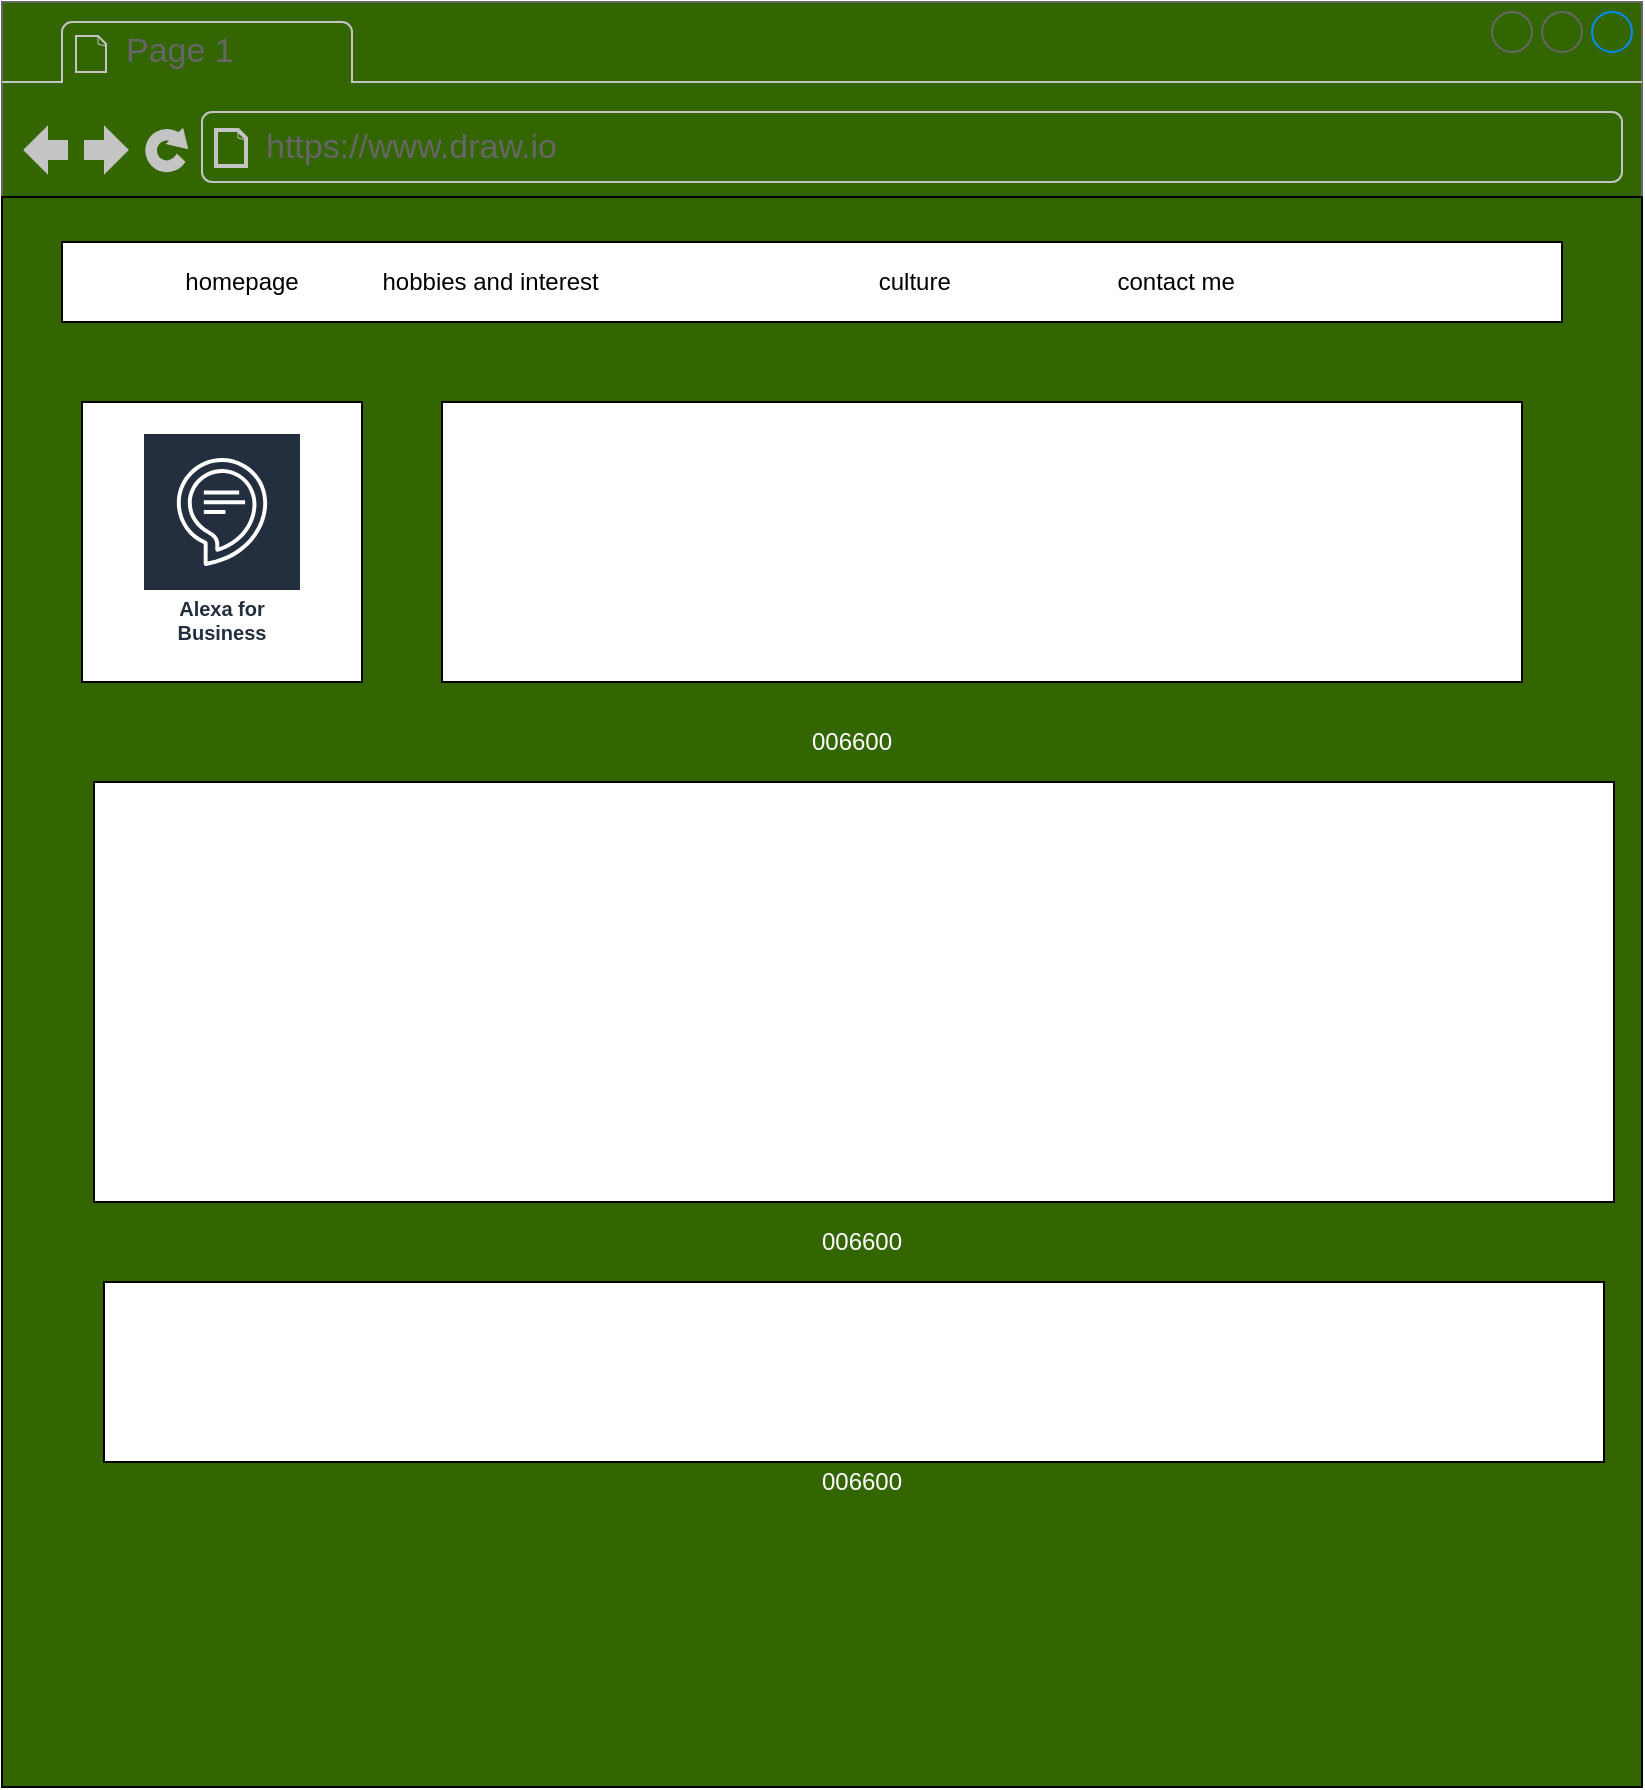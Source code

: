 <mxfile version="14.6.13" type="github" pages="4">
  <diagram id="bFpIVnSWmbpKtarar5AM" name="Page-1">
    <mxGraphModel dx="1422" dy="794" grid="1" gridSize="10" guides="1" tooltips="1" connect="1" arrows="1" fold="1" page="1" pageScale="1" pageWidth="850" pageHeight="1100" math="0" shadow="0">
      <root>
        <mxCell id="0" />
        <mxCell id="1" parent="0" />
        <mxCell id="RLX0O87AHo1X2uDr3v8D-2" value="" style="strokeWidth=1;shadow=0;dashed=0;align=center;html=1;shape=mxgraph.mockup.containers.browserWindow;rSize=0;strokeColor=#666666;strokeColor2=#008cff;strokeColor3=#c4c4c4;mainText=,;recursiveResize=0;fillColor=#336600;" parent="1" vertex="1">
          <mxGeometry x="260" y="170" width="820" height="890" as="geometry" />
        </mxCell>
        <mxCell id="hH14rQv0smcwNjKOGaZG-1" value="" style="rounded=0;whiteSpace=wrap;html=1;fillColor=#336600;" parent="RLX0O87AHo1X2uDr3v8D-2" vertex="1">
          <mxGeometry y="97.5" width="820" height="795" as="geometry" />
        </mxCell>
        <mxCell id="RLX0O87AHo1X2uDr3v8D-3" value="Page 1" style="strokeWidth=1;shadow=0;dashed=0;align=center;html=1;shape=mxgraph.mockup.containers.anchor;fontSize=17;fontColor=#666666;align=left;" parent="RLX0O87AHo1X2uDr3v8D-2" vertex="1">
          <mxGeometry x="60" y="12" width="110" height="26" as="geometry" />
        </mxCell>
        <mxCell id="RLX0O87AHo1X2uDr3v8D-4" value="https://www.draw.io" style="strokeWidth=1;shadow=0;dashed=0;align=center;html=1;shape=mxgraph.mockup.containers.anchor;rSize=0;fontSize=17;fontColor=#666666;align=left;" parent="RLX0O87AHo1X2uDr3v8D-2" vertex="1">
          <mxGeometry x="130" y="60" width="250" height="26" as="geometry" />
        </mxCell>
        <mxCell id="RLX0O87AHo1X2uDr3v8D-5" value="hobbies and interest&amp;nbsp; &amp;nbsp; &amp;nbsp; &amp;nbsp; &amp;nbsp; &amp;nbsp; &amp;nbsp; &amp;nbsp; &amp;nbsp; &amp;nbsp; &amp;nbsp; &amp;nbsp; &amp;nbsp; &amp;nbsp; &amp;nbsp; &amp;nbsp; &amp;nbsp; &amp;nbsp; &amp;nbsp; &amp;nbsp; &amp;nbsp; culture&amp;nbsp; &amp;nbsp; &amp;nbsp; &amp;nbsp; &amp;nbsp; &amp;nbsp; &amp;nbsp; &amp;nbsp; &amp;nbsp; &amp;nbsp; &amp;nbsp; &amp;nbsp; &amp;nbsp;contact me&amp;nbsp;" style="rounded=0;whiteSpace=wrap;html=1;" parent="RLX0O87AHo1X2uDr3v8D-2" vertex="1">
          <mxGeometry x="30" y="120" width="750" height="40" as="geometry" />
        </mxCell>
        <mxCell id="RLX0O87AHo1X2uDr3v8D-6" value="homepage" style="text;html=1;strokeColor=none;fillColor=none;align=center;verticalAlign=middle;whiteSpace=wrap;rounded=0;" parent="RLX0O87AHo1X2uDr3v8D-2" vertex="1">
          <mxGeometry x="60" y="135" width="120" height="10" as="geometry" />
        </mxCell>
        <mxCell id="RLX0O87AHo1X2uDr3v8D-8" value="" style="whiteSpace=wrap;html=1;aspect=fixed;" parent="RLX0O87AHo1X2uDr3v8D-2" vertex="1">
          <mxGeometry x="40" y="200" width="140" height="140" as="geometry" />
        </mxCell>
        <mxCell id="RLX0O87AHo1X2uDr3v8D-10" value="" style="rounded=0;whiteSpace=wrap;html=1;" parent="RLX0O87AHo1X2uDr3v8D-2" vertex="1">
          <mxGeometry x="220" y="200" width="540" height="140" as="geometry" />
        </mxCell>
        <mxCell id="RLX0O87AHo1X2uDr3v8D-11" value="" style="rounded=0;whiteSpace=wrap;html=1;" parent="RLX0O87AHo1X2uDr3v8D-2" vertex="1">
          <mxGeometry x="46" y="390" width="760" height="210" as="geometry" />
        </mxCell>
        <mxCell id="RLX0O87AHo1X2uDr3v8D-13" value="" style="rounded=0;whiteSpace=wrap;html=1;" parent="RLX0O87AHo1X2uDr3v8D-2" vertex="1">
          <mxGeometry x="51" y="640" width="750" height="90" as="geometry" />
        </mxCell>
        <mxCell id="hH14rQv0smcwNjKOGaZG-3" value="&lt;font color=&quot;#ffffff&quot;&gt;006600&lt;/font&gt;" style="text;html=1;strokeColor=none;fillColor=none;align=center;verticalAlign=middle;whiteSpace=wrap;rounded=0;" parent="RLX0O87AHo1X2uDr3v8D-2" vertex="1">
          <mxGeometry x="405" y="360" width="40" height="20" as="geometry" />
        </mxCell>
        <mxCell id="hH14rQv0smcwNjKOGaZG-12" value="&lt;font color=&quot;#ffffff&quot;&gt;006600&lt;/font&gt;" style="text;html=1;strokeColor=none;fillColor=none;align=center;verticalAlign=middle;whiteSpace=wrap;rounded=0;" parent="RLX0O87AHo1X2uDr3v8D-2" vertex="1">
          <mxGeometry x="410" y="610" width="40" height="20" as="geometry" />
        </mxCell>
        <mxCell id="hH14rQv0smcwNjKOGaZG-13" value="&lt;font color=&quot;#ffffff&quot;&gt;006600&lt;/font&gt;" style="text;html=1;strokeColor=none;fillColor=none;align=center;verticalAlign=middle;whiteSpace=wrap;rounded=0;" parent="RLX0O87AHo1X2uDr3v8D-2" vertex="1">
          <mxGeometry x="410" y="730" width="40" height="20" as="geometry" />
        </mxCell>
        <mxCell id="8HIxdZ0t_0A1w2mLA408-1" value="Alexa for Business" style="outlineConnect=0;fontColor=#232F3E;gradientColor=none;strokeColor=#ffffff;fillColor=#232F3E;dashed=0;verticalLabelPosition=middle;verticalAlign=bottom;align=center;html=1;whiteSpace=wrap;fontSize=10;fontStyle=1;spacing=3;shape=mxgraph.aws4.productIcon;prIcon=mxgraph.aws4.alexa_for_business;" vertex="1" parent="RLX0O87AHo1X2uDr3v8D-2">
          <mxGeometry x="70" y="215" width="80" height="110" as="geometry" />
        </mxCell>
      </root>
    </mxGraphModel>
  </diagram>
  <diagram id="dFLI1lpX5JLcjOJSAYpg" name="Page-2">
    <mxGraphModel dx="1422" dy="1894" grid="1" gridSize="10" guides="1" tooltips="1" connect="1" arrows="1" fold="1" page="1" pageScale="1" pageWidth="850" pageHeight="1100" math="0" shadow="0">
      <root>
        <mxCell id="2JNyHVt5EZAfus-DQZLQ-0" />
        <mxCell id="2JNyHVt5EZAfus-DQZLQ-1" parent="2JNyHVt5EZAfus-DQZLQ-0" />
        <mxCell id="4x_K6ibl253Q6bfpay4V-3" value="" style="strokeWidth=1;shadow=0;dashed=0;align=center;html=1;shape=mxgraph.mockup.containers.browserWindow;rSize=0;strokeColor=#666666;strokeColor2=#008cff;strokeColor3=#c4c4c4;mainText=,;recursiveResize=0;fillColor=#FFFFFF;" parent="2JNyHVt5EZAfus-DQZLQ-1" vertex="1">
          <mxGeometry x="280" y="-260" width="850" height="1010" as="geometry" />
        </mxCell>
        <mxCell id="4x_K6ibl253Q6bfpay4V-4" value="Page 1" style="strokeWidth=1;shadow=0;dashed=0;align=center;html=1;shape=mxgraph.mockup.containers.anchor;fontSize=17;fontColor=#666666;align=left;" parent="4x_K6ibl253Q6bfpay4V-3" vertex="1">
          <mxGeometry x="60" y="12" width="110" height="26" as="geometry" />
        </mxCell>
        <mxCell id="4x_K6ibl253Q6bfpay4V-5" value="https://www.draw.io" style="strokeWidth=1;shadow=0;dashed=0;align=center;html=1;shape=mxgraph.mockup.containers.anchor;rSize=0;fontSize=17;fontColor=#666666;align=left;" parent="4x_K6ibl253Q6bfpay4V-3" vertex="1">
          <mxGeometry x="130" y="60" width="250" height="26" as="geometry" />
        </mxCell>
        <mxCell id="UmFPCOjtF5gXU13UrcrJ-0" value="" style="rounded=0;whiteSpace=wrap;html=1;fillColor=#336600;" parent="4x_K6ibl253Q6bfpay4V-3" vertex="1">
          <mxGeometry x="50" y="120" width="750" height="850" as="geometry" />
        </mxCell>
        <mxCell id="KuSsMDldDx0AEziX7loD-0" value="" style="rounded=0;whiteSpace=wrap;html=1;fillColor=#FFFFFF;" parent="4x_K6ibl253Q6bfpay4V-3" vertex="1">
          <mxGeometry x="340" y="400" width="450" height="120" as="geometry" />
        </mxCell>
        <mxCell id="KuSsMDldDx0AEziX7loD-2" value="" style="rounded=0;whiteSpace=wrap;html=1;fillColor=#FFFFFF;" parent="4x_K6ibl253Q6bfpay4V-3" vertex="1">
          <mxGeometry x="340" y="540" width="450" height="110" as="geometry" />
        </mxCell>
        <mxCell id="KuSsMDldDx0AEziX7loD-3" value="" style="rounded=0;whiteSpace=wrap;html=1;fillColor=#FFFFFF;" parent="4x_K6ibl253Q6bfpay4V-3" vertex="1">
          <mxGeometry x="340" y="670" width="450" height="100" as="geometry" />
        </mxCell>
        <mxCell id="KuSsMDldDx0AEziX7loD-4" value="" style="whiteSpace=wrap;html=1;aspect=fixed;fillColor=#FFFFFF;" parent="4x_K6ibl253Q6bfpay4V-3" vertex="1">
          <mxGeometry x="70" y="580" width="140" height="140" as="geometry" />
        </mxCell>
        <mxCell id="KuSsMDldDx0AEziX7loD-5" value="" style="whiteSpace=wrap;html=1;aspect=fixed;fillColor=#FFFFFF;gradientColor=#ffffff;" parent="4x_K6ibl253Q6bfpay4V-3" vertex="1">
          <mxGeometry x="70" y="430" width="140" height="140" as="geometry" />
        </mxCell>
        <mxCell id="Q__gk6zVcUSYNiBU09Oj-0" value="" style="whiteSpace=wrap;html=1;aspect=fixed;" parent="4x_K6ibl253Q6bfpay4V-3" vertex="1">
          <mxGeometry x="67.5" y="730" width="140" height="140" as="geometry" />
        </mxCell>
        <mxCell id="Q__gk6zVcUSYNiBU09Oj-1" value="" style="rounded=0;whiteSpace=wrap;html=1;" parent="4x_K6ibl253Q6bfpay4V-3" vertex="1">
          <mxGeometry x="70" y="130" width="710" height="60" as="geometry" />
        </mxCell>
        <mxCell id="Q__gk6zVcUSYNiBU09Oj-2" value="homepage" style="text;html=1;strokeColor=none;fillColor=none;align=center;verticalAlign=middle;whiteSpace=wrap;rounded=0;" parent="4x_K6ibl253Q6bfpay4V-3" vertex="1">
          <mxGeometry x="110" y="150" width="40" height="20" as="geometry" />
        </mxCell>
        <mxCell id="Q__gk6zVcUSYNiBU09Oj-3" value="hobbies and interest&amp;nbsp; &amp;nbsp; &amp;nbsp; &amp;nbsp; &amp;nbsp; &amp;nbsp;culture&amp;nbsp; &amp;nbsp; &amp;nbsp; &amp;nbsp; &amp;nbsp; &amp;nbsp; &amp;nbsp; &amp;nbsp; &amp;nbsp; &amp;nbsp; &amp;nbsp; contact me&amp;nbsp;" style="text;html=1;strokeColor=none;fillColor=none;align=center;verticalAlign=middle;whiteSpace=wrap;rounded=0;" parent="4x_K6ibl253Q6bfpay4V-3" vertex="1">
          <mxGeometry x="190" y="150" width="430" height="20" as="geometry" />
        </mxCell>
        <mxCell id="Q__gk6zVcUSYNiBU09Oj-4" value="&lt;font color=&quot;#ffffff&quot;&gt;336600&lt;/font&gt;" style="text;html=1;strokeColor=none;fillColor=none;align=center;verticalAlign=middle;whiteSpace=wrap;rounded=0;shadow=0;" parent="4x_K6ibl253Q6bfpay4V-3" vertex="1">
          <mxGeometry x="360" y="860" width="40" height="20" as="geometry" />
        </mxCell>
        <mxCell id="Q__gk6zVcUSYNiBU09Oj-6" value="pictureOne" style="text;html=1;strokeColor=none;fillColor=none;align=center;verticalAlign=middle;whiteSpace=wrap;rounded=0;shadow=0;" parent="4x_K6ibl253Q6bfpay4V-3" vertex="1">
          <mxGeometry x="97.5" y="490" width="80" height="20" as="geometry" />
        </mxCell>
        <mxCell id="Q__gk6zVcUSYNiBU09Oj-7" value="pictureTwo" style="text;html=1;strokeColor=none;fillColor=none;align=center;verticalAlign=middle;whiteSpace=wrap;rounded=0;shadow=0;" parent="4x_K6ibl253Q6bfpay4V-3" vertex="1">
          <mxGeometry x="102.5" y="640" width="70" height="20" as="geometry" />
        </mxCell>
        <mxCell id="Q__gk6zVcUSYNiBU09Oj-9" value="informationOne" style="text;html=1;strokeColor=none;fillColor=none;align=center;verticalAlign=middle;whiteSpace=wrap;rounded=0;shadow=0;" parent="4x_K6ibl253Q6bfpay4V-3" vertex="1">
          <mxGeometry x="380" y="440" width="80" height="20" as="geometry" />
        </mxCell>
        <mxCell id="Q__gk6zVcUSYNiBU09Oj-10" value="informationThree" style="text;html=1;strokeColor=none;fillColor=none;align=center;verticalAlign=middle;whiteSpace=wrap;rounded=0;shadow=0;" parent="4x_K6ibl253Q6bfpay4V-3" vertex="1">
          <mxGeometry x="370" y="700" width="80" height="20" as="geometry" />
        </mxCell>
        <mxCell id="Q__gk6zVcUSYNiBU09Oj-12" value="pictureThree" style="text;html=1;strokeColor=none;fillColor=none;align=center;verticalAlign=middle;whiteSpace=wrap;rounded=0;shadow=0;" parent="4x_K6ibl253Q6bfpay4V-3" vertex="1">
          <mxGeometry x="120" y="780" width="40" height="20" as="geometry" />
        </mxCell>
        <mxCell id="Qs18x-SnKrvJZkTENsCP-2" value="" style="whiteSpace=wrap;html=1;aspect=fixed;" parent="4x_K6ibl253Q6bfpay4V-3" vertex="1">
          <mxGeometry x="80" y="220" width="160" height="160" as="geometry" />
        </mxCell>
        <mxCell id="Q__gk6zVcUSYNiBU09Oj-5" value="informationTwo" style="text;html=1;strokeColor=none;fillColor=none;align=center;verticalAlign=middle;whiteSpace=wrap;rounded=0;shadow=0;" parent="4x_K6ibl253Q6bfpay4V-3" vertex="1">
          <mxGeometry x="370" y="585" width="80" height="20" as="geometry" />
        </mxCell>
        <mxCell id="S5ocJL4bzuJoyZ8M5MBS-0" value="" style="shape=image;html=1;verticalAlign=top;verticalLabelPosition=bottom;labelBackgroundColor=#ffffff;imageAspect=0;aspect=fixed;image=https://cdn2.iconfinder.com/data/icons/stilllife/48x48/apps/dopewars-weed.png" vertex="1" parent="4x_K6ibl253Q6bfpay4V-3">
          <mxGeometry x="95" y="235" width="130" height="130" as="geometry" />
        </mxCell>
      </root>
    </mxGraphModel>
  </diagram>
  <diagram id="k_Gd7NEQz9u_4j353e64" name="Page-3">
    <mxGraphModel dx="1422" dy="1894" grid="1" gridSize="10" guides="1" tooltips="1" connect="1" arrows="1" fold="1" page="1" pageScale="1" pageWidth="850" pageHeight="1100" math="0" shadow="0">
      <root>
        <mxCell id="MkLi55oCJSR5UWqO5x4M-0" />
        <mxCell id="MkLi55oCJSR5UWqO5x4M-1" parent="MkLi55oCJSR5UWqO5x4M-0" />
        <mxCell id="MkLi55oCJSR5UWqO5x4M-2" value="&lt;span&gt;&lt;font color=&quot;#ffffff&quot;&gt;336600&lt;/font&gt;&lt;/span&gt;" style="strokeWidth=1;shadow=0;dashed=0;align=center;html=1;shape=mxgraph.mockup.containers.browserWindow;rSize=0;strokeColor=#666666;strokeColor2=#008cff;strokeColor3=#c4c4c4;mainText=,;recursiveResize=0;fillColor=#336600;" parent="MkLi55oCJSR5UWqO5x4M-1" vertex="1">
          <mxGeometry y="-540" width="850" height="960" as="geometry" />
        </mxCell>
        <mxCell id="MkLi55oCJSR5UWqO5x4M-3" value="Page 1" style="strokeWidth=1;shadow=0;dashed=0;align=center;html=1;shape=mxgraph.mockup.containers.anchor;fontSize=17;fontColor=#666666;align=left;" parent="MkLi55oCJSR5UWqO5x4M-2" vertex="1">
          <mxGeometry x="60" y="12" width="110" height="26" as="geometry" />
        </mxCell>
        <mxCell id="MkLi55oCJSR5UWqO5x4M-4" value="https://www.draw.io" style="strokeWidth=1;shadow=0;dashed=0;align=center;html=1;shape=mxgraph.mockup.containers.anchor;rSize=0;fontSize=17;fontColor=#666666;align=left;" parent="MkLi55oCJSR5UWqO5x4M-2" vertex="1">
          <mxGeometry x="130" y="60" width="250" height="26" as="geometry" />
        </mxCell>
        <mxCell id="MkLi55oCJSR5UWqO5x4M-6" value="" style="rounded=0;whiteSpace=wrap;html=1;shadow=0;fillColor=#FFFFFF;" parent="MkLi55oCJSR5UWqO5x4M-2" vertex="1">
          <mxGeometry x="15" y="120" width="820" height="40" as="geometry" />
        </mxCell>
        <mxCell id="MkLi55oCJSR5UWqO5x4M-7" value="homepage&amp;nbsp;" style="text;html=1;strokeColor=none;fillColor=none;align=center;verticalAlign=middle;whiteSpace=wrap;rounded=0;shadow=0;" parent="MkLi55oCJSR5UWqO5x4M-2" vertex="1">
          <mxGeometry x="60" y="130" width="40" height="20" as="geometry" />
        </mxCell>
        <mxCell id="MkLi55oCJSR5UWqO5x4M-8" value="hobbies and interest&amp;nbsp;&amp;nbsp;" style="text;html=1;strokeColor=none;fillColor=none;align=center;verticalAlign=middle;whiteSpace=wrap;rounded=0;shadow=0;" parent="MkLi55oCJSR5UWqO5x4M-2" vertex="1">
          <mxGeometry x="230" y="130" width="130" height="20" as="geometry" />
        </mxCell>
        <mxCell id="MkLi55oCJSR5UWqO5x4M-9" value="culture&amp;nbsp;" style="text;html=1;strokeColor=none;fillColor=none;align=center;verticalAlign=middle;whiteSpace=wrap;rounded=0;shadow=0;" parent="MkLi55oCJSR5UWqO5x4M-2" vertex="1">
          <mxGeometry x="450" y="130" width="40" height="20" as="geometry" />
        </mxCell>
        <mxCell id="MkLi55oCJSR5UWqO5x4M-10" value="contact me&amp;nbsp;" style="text;html=1;strokeColor=none;fillColor=none;align=center;verticalAlign=middle;whiteSpace=wrap;rounded=0;shadow=0;" parent="MkLi55oCJSR5UWqO5x4M-2" vertex="1">
          <mxGeometry x="620" y="130" width="90" height="20" as="geometry" />
        </mxCell>
        <mxCell id="MkLi55oCJSR5UWqO5x4M-11" value="" style="whiteSpace=wrap;html=1;aspect=fixed;shadow=0;fillColor=#FFFFFF;" parent="MkLi55oCJSR5UWqO5x4M-2" vertex="1">
          <mxGeometry x="40" y="220" width="130" height="130" as="geometry" />
        </mxCell>
        <mxCell id="MkLi55oCJSR5UWqO5x4M-13" value="pictureOne" style="rounded=0;whiteSpace=wrap;html=1;shadow=0;fillColor=#FFFFFF;" parent="MkLi55oCJSR5UWqO5x4M-2" vertex="1">
          <mxGeometry x="300" y="207.25" width="310" height="130" as="geometry" />
        </mxCell>
        <mxCell id="MkLi55oCJSR5UWqO5x4M-14" value="pictureTwo" style="rounded=0;whiteSpace=wrap;html=1;shadow=0;fillColor=#FFFFFF;" parent="MkLi55oCJSR5UWqO5x4M-2" vertex="1">
          <mxGeometry x="60" y="380" width="290" height="130" as="geometry" />
        </mxCell>
        <mxCell id="MkLi55oCJSR5UWqO5x4M-15" value="information" style="rounded=0;whiteSpace=wrap;html=1;shadow=0;fillColor=#FFFFFF;" parent="MkLi55oCJSR5UWqO5x4M-2" vertex="1">
          <mxGeometry x="80" y="590" width="680" height="190" as="geometry" />
        </mxCell>
        <mxCell id="5Vx2beyTDjyhK9RGhHNT-0" value="pictureThree" style="rounded=0;whiteSpace=wrap;html=1;" parent="MkLi55oCJSR5UWqO5x4M-2" vertex="1">
          <mxGeometry x="510" y="380" width="310" height="125" as="geometry" />
        </mxCell>
        <mxCell id="xqJkZ4Ylg7dsOdpKj5Cv-0" value="" style="shape=ext;double=1;rounded=0;whiteSpace=wrap;html=1;" parent="MkLi55oCJSR5UWqO5x4M-2" vertex="1">
          <mxGeometry x="30" y="840" width="790" height="80" as="geometry" />
        </mxCell>
        <mxCell id="ml_qbp-Q2Pmo38Fim5XX-0" value="" style="shape=image;html=1;verticalAlign=top;verticalLabelPosition=bottom;labelBackgroundColor=#ffffff;imageAspect=0;aspect=fixed;image=https://cdn1.iconfinder.com/data/icons/ensign-11/512/258_Ensign_Flag_Nation_tonga-128.png;fontColor=none;fillColor=#FFFFFF;" parent="MkLi55oCJSR5UWqO5x4M-2" vertex="1">
          <mxGeometry x="41" y="209.25" width="128" height="128" as="geometry" />
        </mxCell>
        <mxCell id="vM1e0ICOL8Dl3fDIUfJf-0" value="" style="shape=image;html=1;verticalAlign=top;verticalLabelPosition=bottom;labelBackgroundColor=#ffffff;imageAspect=0;aspect=fixed;image=https://cdn2.iconfinder.com/data/icons/despicable-me-2-minions/128/Dancing-minion-icon.png" vertex="1" parent="MkLi55oCJSR5UWqO5x4M-2">
          <mxGeometry x="630" y="180" width="180" height="180" as="geometry" />
        </mxCell>
      </root>
    </mxGraphModel>
  </diagram>
  <diagram id="J-GE0hOeisDqGRixPEDu" name="Page-4">
    <mxGraphModel dx="2272" dy="1894" grid="1" gridSize="10" guides="1" tooltips="1" connect="1" arrows="1" fold="1" page="1" pageScale="1" pageWidth="850" pageHeight="1100" math="0" shadow="0">
      <root>
        <mxCell id="W6Zx-abj5vhaOGQnMTZV-0" />
        <mxCell id="W6Zx-abj5vhaOGQnMTZV-1" parent="W6Zx-abj5vhaOGQnMTZV-0" />
        <mxCell id="9BNrsirQAp3dvdtenMEZ-0" value="&lt;font color=&quot;#ffffff&quot;&gt;336600&lt;/font&gt;" style="strokeWidth=1;shadow=0;dashed=0;align=center;html=1;shape=mxgraph.mockup.containers.browserWindow;rSize=0;strokeColor=#666666;strokeColor2=#008cff;strokeColor3=#c4c4c4;mainText=,;recursiveResize=0;fillColor=#336600;" parent="W6Zx-abj5vhaOGQnMTZV-1" vertex="1">
          <mxGeometry x="-80" y="-460" width="850" height="950" as="geometry" />
        </mxCell>
        <mxCell id="9BNrsirQAp3dvdtenMEZ-1" value="Page 1" style="strokeWidth=1;shadow=0;dashed=0;align=center;html=1;shape=mxgraph.mockup.containers.anchor;fontSize=17;fontColor=#666666;align=left;" parent="9BNrsirQAp3dvdtenMEZ-0" vertex="1">
          <mxGeometry x="60" y="12" width="110" height="26" as="geometry" />
        </mxCell>
        <mxCell id="9BNrsirQAp3dvdtenMEZ-2" value="https://www.draw.io" style="strokeWidth=1;shadow=0;dashed=0;align=center;html=1;shape=mxgraph.mockup.containers.anchor;rSize=0;fontSize=17;fontColor=#666666;align=left;" parent="9BNrsirQAp3dvdtenMEZ-0" vertex="1">
          <mxGeometry x="130" y="60" width="250" height="26" as="geometry" />
        </mxCell>
        <mxCell id="XaIx_B8elNYlg1_I1Dcg-0" value="" style="shape=ext;double=1;rounded=0;whiteSpace=wrap;html=1;" parent="9BNrsirQAp3dvdtenMEZ-0" vertex="1">
          <mxGeometry x="20" y="130" width="810" height="50" as="geometry" />
        </mxCell>
        <mxCell id="XaIx_B8elNYlg1_I1Dcg-1" value="homepage" style="text;html=1;strokeColor=none;fillColor=none;align=center;verticalAlign=middle;whiteSpace=wrap;rounded=0;" parent="9BNrsirQAp3dvdtenMEZ-0" vertex="1">
          <mxGeometry x="20" y="145" width="165" height="20" as="geometry" />
        </mxCell>
        <mxCell id="XaIx_B8elNYlg1_I1Dcg-3" value="hobbies and interest" style="text;html=1;strokeColor=none;fillColor=none;align=center;verticalAlign=middle;whiteSpace=wrap;rounded=0;" parent="9BNrsirQAp3dvdtenMEZ-0" vertex="1">
          <mxGeometry x="210" y="145" width="110" height="20" as="geometry" />
        </mxCell>
        <mxCell id="XaIx_B8elNYlg1_I1Dcg-4" value="culture&amp;nbsp;" style="text;html=1;strokeColor=none;fillColor=none;align=center;verticalAlign=middle;whiteSpace=wrap;rounded=0;" parent="9BNrsirQAp3dvdtenMEZ-0" vertex="1">
          <mxGeometry x="405" y="145" width="40" height="20" as="geometry" />
        </mxCell>
        <mxCell id="XaIx_B8elNYlg1_I1Dcg-5" value="contact me&amp;nbsp;" style="text;html=1;strokeColor=none;fillColor=none;align=center;verticalAlign=middle;whiteSpace=wrap;rounded=0;" parent="9BNrsirQAp3dvdtenMEZ-0" vertex="1">
          <mxGeometry x="540" y="145" width="100" height="20" as="geometry" />
        </mxCell>
        <mxCell id="XaIx_B8elNYlg1_I1Dcg-6" value="" style="whiteSpace=wrap;html=1;aspect=fixed;" parent="9BNrsirQAp3dvdtenMEZ-0" vertex="1">
          <mxGeometry x="50" y="240" width="140" height="140" as="geometry" />
        </mxCell>
        <mxCell id="PBocELjIS5IlxkI2frmU-0" value="" style="rounded=0;whiteSpace=wrap;html=1;" parent="9BNrsirQAp3dvdtenMEZ-0" vertex="1">
          <mxGeometry x="50" y="850" width="730" height="60" as="geometry" />
        </mxCell>
        <mxCell id="ERAJpCOzm2JgtF6KkkMg-0" value="image&amp;nbsp;" style="rounded=0;whiteSpace=wrap;html=1;fillColor=#FFFFFF;" parent="9BNrsirQAp3dvdtenMEZ-0" vertex="1">
          <mxGeometry x="570" y="220" width="180" height="150" as="geometry" />
        </mxCell>
        <mxCell id="ERAJpCOzm2JgtF6KkkMg-3" value="" style="html=1;verticalLabelPosition=bottom;align=center;labelBackgroundColor=#ffffff;verticalAlign=top;strokeWidth=2;strokeColor=#0080F0;shadow=0;dashed=0;shape=mxgraph.ios7.icons.location;fillColor=#FFFFFF;" parent="9BNrsirQAp3dvdtenMEZ-0" vertex="1">
          <mxGeometry x="648" y="250" width="24" height="30" as="geometry" />
        </mxCell>
        <mxCell id="ERAJpCOzm2JgtF6KkkMg-7" value="&lt;font color=&quot;#ffffff&quot;&gt;email :&amp;nbsp;&lt;br&gt;&lt;br&gt;&lt;br&gt;&lt;/font&gt;" style="text;html=1;strokeColor=none;fillColor=none;align=center;verticalAlign=middle;whiteSpace=wrap;rounded=0;labelBackgroundColor=none;fontColor=none;" parent="9BNrsirQAp3dvdtenMEZ-0" vertex="1">
          <mxGeometry x="215" y="300" width="200" height="20" as="geometry" />
        </mxCell>
        <mxCell id="ERAJpCOzm2JgtF6KkkMg-8" value="&lt;font color=&quot;#ffffff&quot;&gt;phone number:&lt;/font&gt;" style="text;html=1;strokeColor=none;fillColor=none;align=center;verticalAlign=middle;whiteSpace=wrap;rounded=0;labelBackgroundColor=none;fontColor=none;" parent="9BNrsirQAp3dvdtenMEZ-0" vertex="1">
          <mxGeometry x="250" y="246" width="130" height="30" as="geometry" />
        </mxCell>
        <mxCell id="ERAJpCOzm2JgtF6KkkMg-9" value="&lt;font color=&quot;#ffffff&quot;&gt;location:&lt;/font&gt;" style="text;html=1;strokeColor=none;fillColor=none;align=center;verticalAlign=middle;whiteSpace=wrap;rounded=0;labelBackgroundColor=none;fontColor=none;" parent="9BNrsirQAp3dvdtenMEZ-0" vertex="1">
          <mxGeometry x="280" y="320" width="70" height="20" as="geometry" />
        </mxCell>
        <mxCell id="ERAJpCOzm2JgtF6KkkMg-11" value="&lt;font color=&quot;#ffffff&quot;&gt;owner:&lt;/font&gt;" style="text;html=1;strokeColor=none;fillColor=none;align=center;verticalAlign=middle;whiteSpace=wrap;rounded=0;labelBackgroundColor=none;fontColor=none;" parent="9BNrsirQAp3dvdtenMEZ-0" vertex="1">
          <mxGeometry x="295" y="350" width="40" height="20" as="geometry" />
        </mxCell>
        <mxCell id="IOoJf9fWhmJtGtC7mAcg-2" value="" style="shape=image;html=1;verticalAlign=top;verticalLabelPosition=bottom;labelBackgroundColor=#ffffff;imageAspect=0;aspect=fixed;image=https://cdn1.iconfinder.com/data/icons/ensign-11/512/168_Ensign_Flag_Nation_mexico-128.png;fontColor=none;fillColor=#FFFFFF;" parent="9BNrsirQAp3dvdtenMEZ-0" vertex="1">
          <mxGeometry x="57" y="240" width="128" height="128" as="geometry" />
        </mxCell>
      </root>
    </mxGraphModel>
  </diagram>
</mxfile>
